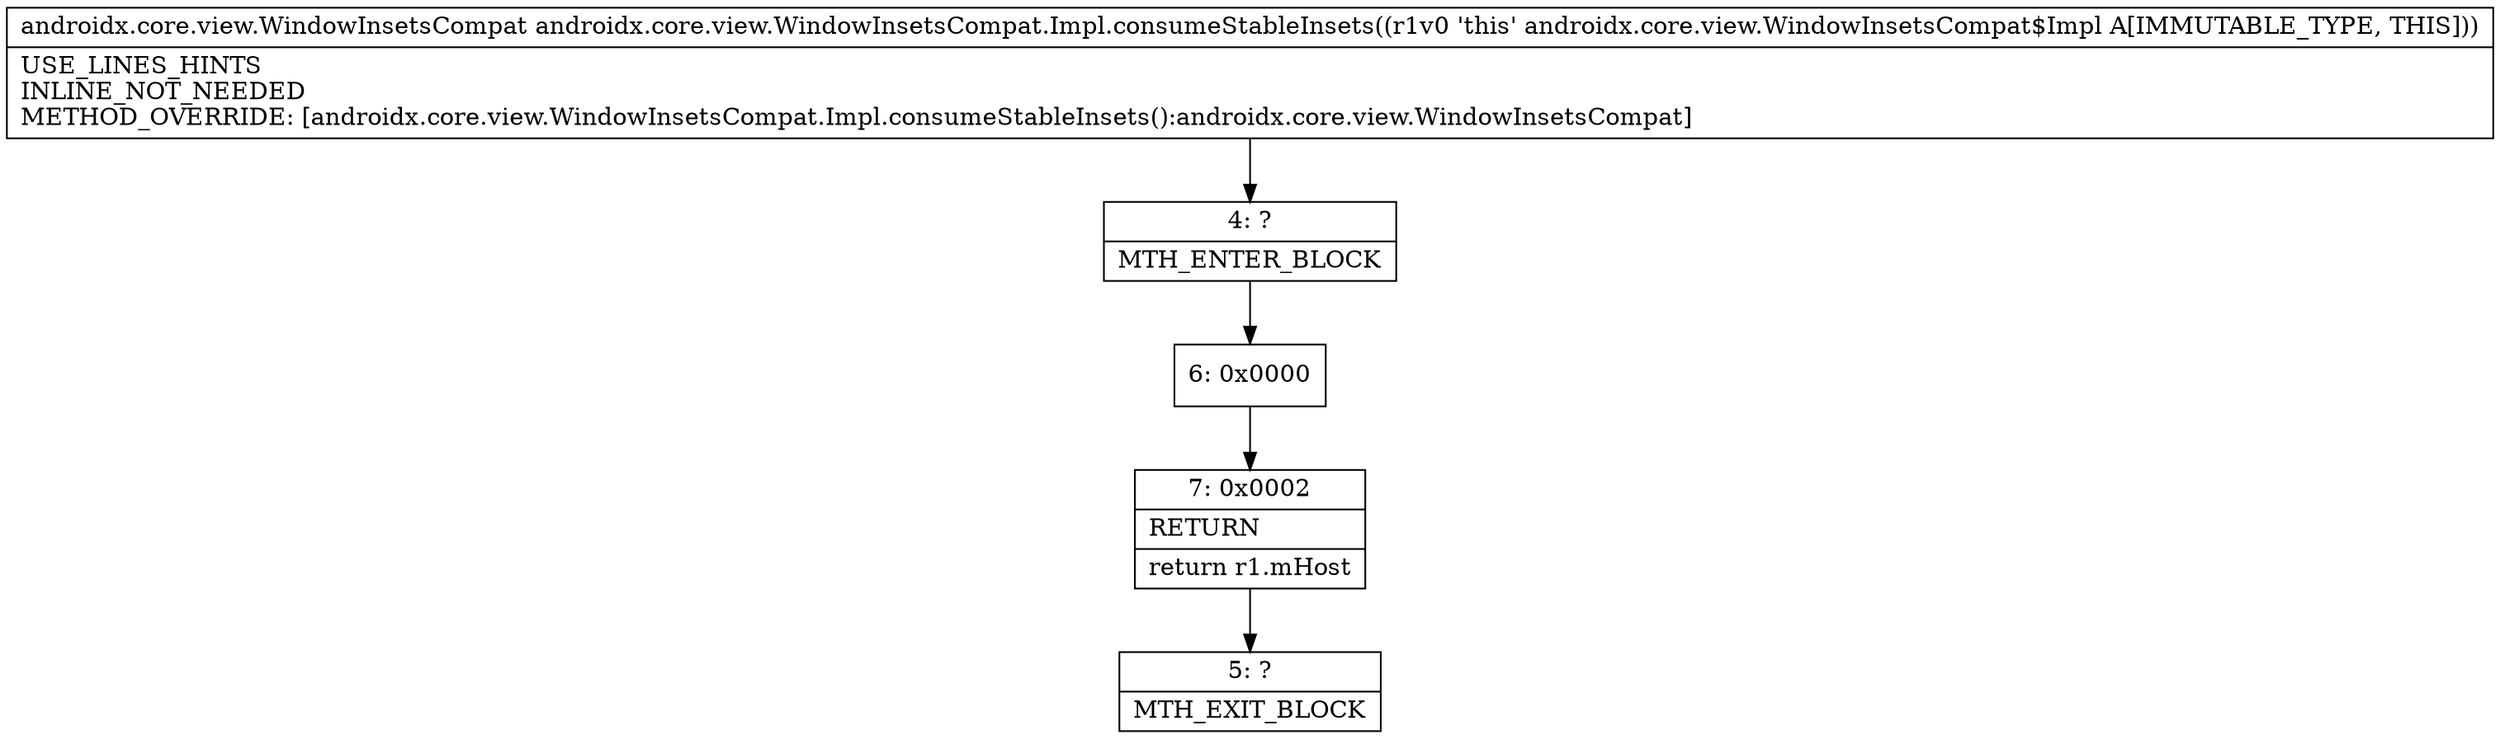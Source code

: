 digraph "CFG forandroidx.core.view.WindowInsetsCompat.Impl.consumeStableInsets()Landroidx\/core\/view\/WindowInsetsCompat;" {
Node_4 [shape=record,label="{4\:\ ?|MTH_ENTER_BLOCK\l}"];
Node_6 [shape=record,label="{6\:\ 0x0000}"];
Node_7 [shape=record,label="{7\:\ 0x0002|RETURN\l|return r1.mHost\l}"];
Node_5 [shape=record,label="{5\:\ ?|MTH_EXIT_BLOCK\l}"];
MethodNode[shape=record,label="{androidx.core.view.WindowInsetsCompat androidx.core.view.WindowInsetsCompat.Impl.consumeStableInsets((r1v0 'this' androidx.core.view.WindowInsetsCompat$Impl A[IMMUTABLE_TYPE, THIS]))  | USE_LINES_HINTS\lINLINE_NOT_NEEDED\lMETHOD_OVERRIDE: [androidx.core.view.WindowInsetsCompat.Impl.consumeStableInsets():androidx.core.view.WindowInsetsCompat]\l}"];
MethodNode -> Node_4;Node_4 -> Node_6;
Node_6 -> Node_7;
Node_7 -> Node_5;
}

